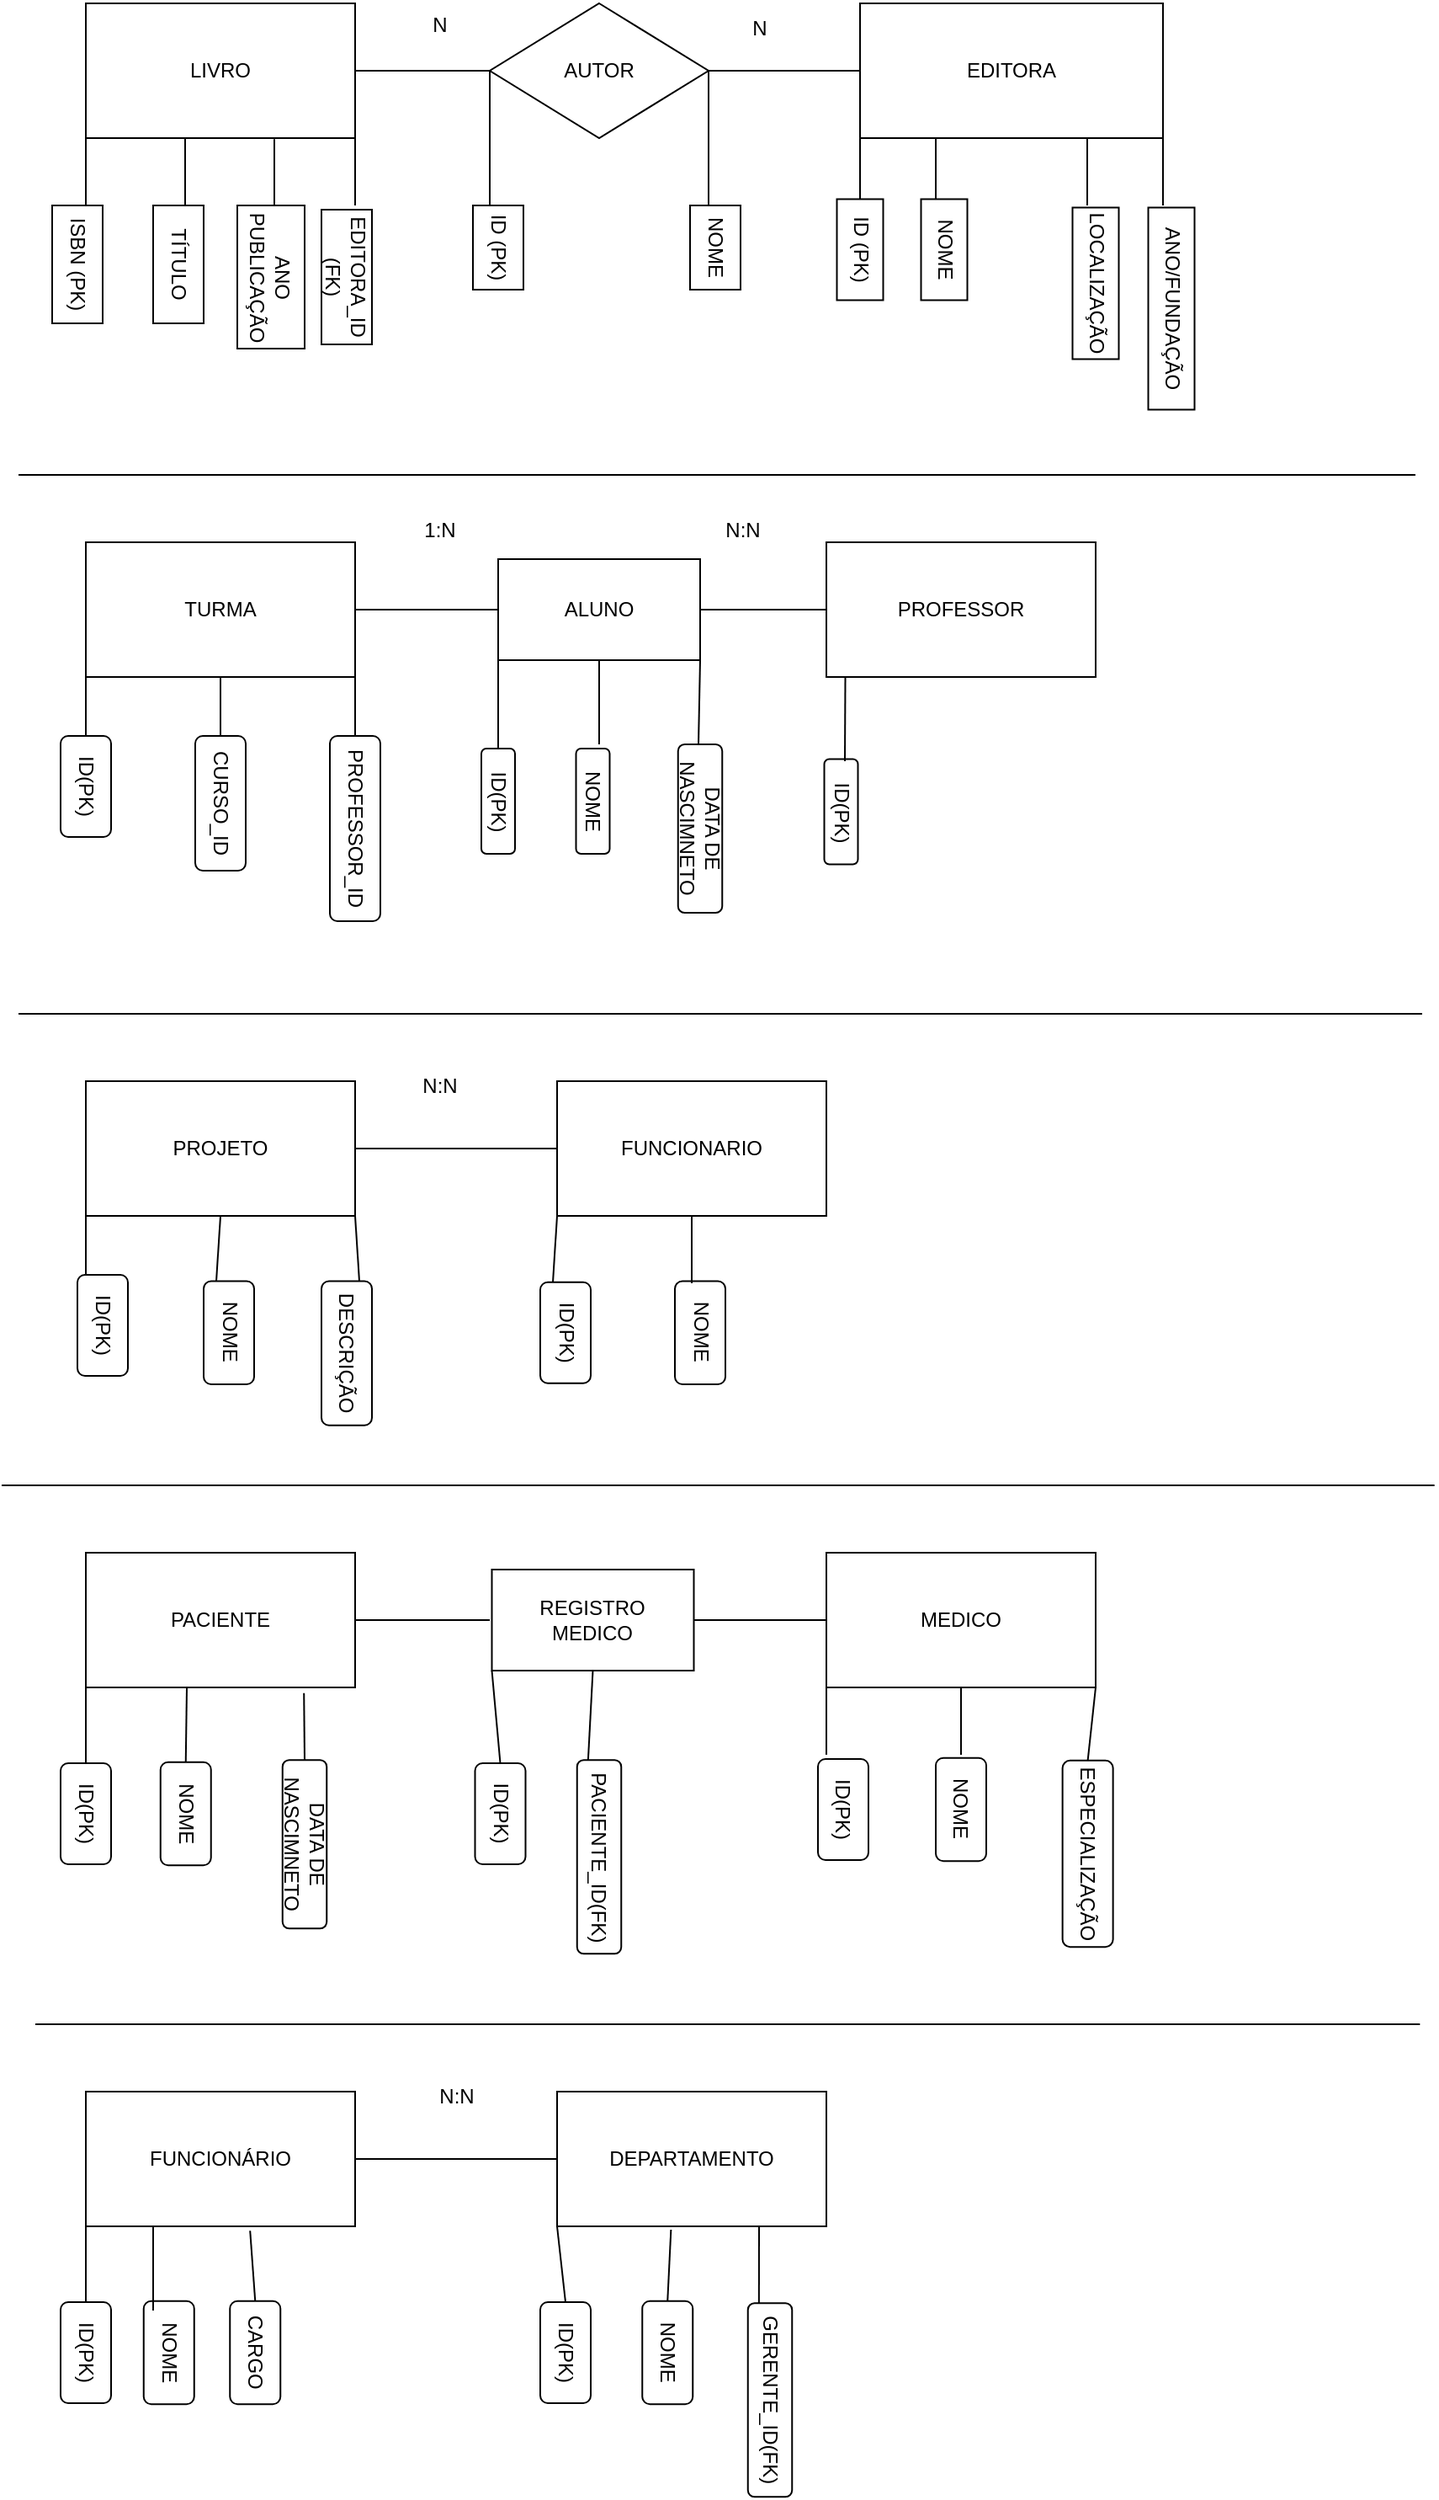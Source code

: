 <mxfile version="24.0.6" type="device">
  <diagram name="Página-1" id="-D_lW1ZPk5ZqgirqkBuB">
    <mxGraphModel dx="1621" dy="446" grid="1" gridSize="10" guides="1" tooltips="1" connect="1" arrows="1" fold="1" page="1" pageScale="1" pageWidth="827" pageHeight="1169" math="0" shadow="0">
      <root>
        <mxCell id="0" />
        <mxCell id="1" parent="0" />
        <mxCell id="HeSmioa2ctSVq5DNrakF-1" value="LIVRO" style="rounded=0;whiteSpace=wrap;html=1;" vertex="1" parent="1">
          <mxGeometry x="40" y="40" width="160" height="80" as="geometry" />
        </mxCell>
        <mxCell id="HeSmioa2ctSVq5DNrakF-2" value="" style="endArrow=none;html=1;rounded=0;exitX=1;exitY=0.5;exitDx=0;exitDy=0;" edge="1" parent="1" source="HeSmioa2ctSVq5DNrakF-1" target="HeSmioa2ctSVq5DNrakF-3">
          <mxGeometry width="50" height="50" relative="1" as="geometry">
            <mxPoint x="380" y="260" as="sourcePoint" />
            <mxPoint x="320" y="80" as="targetPoint" />
          </mxGeometry>
        </mxCell>
        <mxCell id="HeSmioa2ctSVq5DNrakF-3" value="AUTOR" style="rhombus;whiteSpace=wrap;html=1;" vertex="1" parent="1">
          <mxGeometry x="280" y="40" width="130" height="80" as="geometry" />
        </mxCell>
        <mxCell id="HeSmioa2ctSVq5DNrakF-4" value="" style="endArrow=none;html=1;rounded=0;entryX=1;entryY=0.5;entryDx=0;entryDy=0;" edge="1" parent="1" target="HeSmioa2ctSVq5DNrakF-3">
          <mxGeometry width="50" height="50" relative="1" as="geometry">
            <mxPoint x="500" y="80" as="sourcePoint" />
            <mxPoint x="430" y="210" as="targetPoint" />
          </mxGeometry>
        </mxCell>
        <mxCell id="HeSmioa2ctSVq5DNrakF-5" value="EDITORA" style="rounded=0;whiteSpace=wrap;html=1;" vertex="1" parent="1">
          <mxGeometry x="500" y="40" width="180" height="80" as="geometry" />
        </mxCell>
        <mxCell id="HeSmioa2ctSVq5DNrakF-6" value="" style="endArrow=none;html=1;rounded=0;entryX=0;entryY=1;entryDx=0;entryDy=0;" edge="1" parent="1" target="HeSmioa2ctSVq5DNrakF-1">
          <mxGeometry width="50" height="50" relative="1" as="geometry">
            <mxPoint x="40" y="160" as="sourcePoint" />
            <mxPoint x="80" y="140" as="targetPoint" />
          </mxGeometry>
        </mxCell>
        <mxCell id="HeSmioa2ctSVq5DNrakF-7" value="" style="endArrow=none;html=1;rounded=0;" edge="1" parent="1">
          <mxGeometry width="50" height="50" relative="1" as="geometry">
            <mxPoint x="99" y="160" as="sourcePoint" />
            <mxPoint x="99" y="120" as="targetPoint" />
          </mxGeometry>
        </mxCell>
        <mxCell id="HeSmioa2ctSVq5DNrakF-8" value="" style="endArrow=none;html=1;rounded=0;entryX=0.7;entryY=1.008;entryDx=0;entryDy=0;entryPerimeter=0;" edge="1" parent="1" target="HeSmioa2ctSVq5DNrakF-1">
          <mxGeometry width="50" height="50" relative="1" as="geometry">
            <mxPoint x="152" y="160" as="sourcePoint" />
            <mxPoint x="430" y="210" as="targetPoint" />
          </mxGeometry>
        </mxCell>
        <mxCell id="HeSmioa2ctSVq5DNrakF-9" value="" style="endArrow=none;html=1;rounded=0;entryX=1;entryY=1;entryDx=0;entryDy=0;" edge="1" parent="1" target="HeSmioa2ctSVq5DNrakF-1">
          <mxGeometry width="50" height="50" relative="1" as="geometry">
            <mxPoint x="200" y="160" as="sourcePoint" />
            <mxPoint x="430" y="210" as="targetPoint" />
          </mxGeometry>
        </mxCell>
        <mxCell id="HeSmioa2ctSVq5DNrakF-10" value="ISBN (PK)" style="rounded=0;whiteSpace=wrap;html=1;rotation=90;" vertex="1" parent="1">
          <mxGeometry y="180" width="70" height="30" as="geometry" />
        </mxCell>
        <mxCell id="HeSmioa2ctSVq5DNrakF-11" value="TÍTULO" style="rounded=0;whiteSpace=wrap;html=1;rotation=90;" vertex="1" parent="1">
          <mxGeometry x="60" y="180" width="70" height="30" as="geometry" />
        </mxCell>
        <mxCell id="HeSmioa2ctSVq5DNrakF-12" value="ANO PUBLICAÇÃO" style="rounded=0;whiteSpace=wrap;html=1;rotation=90;" vertex="1" parent="1">
          <mxGeometry x="107.5" y="182.5" width="85" height="40" as="geometry" />
        </mxCell>
        <mxCell id="HeSmioa2ctSVq5DNrakF-13" value="EDITORA_ID (FK)" style="rounded=0;whiteSpace=wrap;html=1;rotation=90;" vertex="1" parent="1">
          <mxGeometry x="155" y="187.5" width="80" height="30" as="geometry" />
        </mxCell>
        <mxCell id="HeSmioa2ctSVq5DNrakF-14" value="" style="endArrow=none;html=1;rounded=0;entryX=0;entryY=0.5;entryDx=0;entryDy=0;" edge="1" parent="1" target="HeSmioa2ctSVq5DNrakF-3">
          <mxGeometry width="50" height="50" relative="1" as="geometry">
            <mxPoint x="280" y="160" as="sourcePoint" />
            <mxPoint x="290" y="150" as="targetPoint" />
          </mxGeometry>
        </mxCell>
        <mxCell id="HeSmioa2ctSVq5DNrakF-15" value="" style="endArrow=none;html=1;rounded=0;" edge="1" parent="1">
          <mxGeometry width="50" height="50" relative="1" as="geometry">
            <mxPoint x="410" y="160" as="sourcePoint" />
            <mxPoint x="410" y="80" as="targetPoint" />
          </mxGeometry>
        </mxCell>
        <mxCell id="HeSmioa2ctSVq5DNrakF-16" value="ID (PK)" style="rounded=0;whiteSpace=wrap;html=1;rotation=90;" vertex="1" parent="1">
          <mxGeometry x="260" y="170" width="50" height="30" as="geometry" />
        </mxCell>
        <mxCell id="HeSmioa2ctSVq5DNrakF-17" value="NOME" style="rounded=0;whiteSpace=wrap;html=1;rotation=90;" vertex="1" parent="1">
          <mxGeometry x="389" y="170" width="50" height="30" as="geometry" />
        </mxCell>
        <mxCell id="HeSmioa2ctSVq5DNrakF-18" value="" style="endArrow=none;html=1;rounded=0;entryX=0;entryY=1;entryDx=0;entryDy=0;" edge="1" parent="1" target="HeSmioa2ctSVq5DNrakF-5">
          <mxGeometry width="50" height="50" relative="1" as="geometry">
            <mxPoint x="500" y="160" as="sourcePoint" />
            <mxPoint x="430" y="210" as="targetPoint" />
          </mxGeometry>
        </mxCell>
        <mxCell id="HeSmioa2ctSVq5DNrakF-19" value="" style="endArrow=none;html=1;rounded=0;entryX=0.25;entryY=1;entryDx=0;entryDy=0;" edge="1" parent="1" target="HeSmioa2ctSVq5DNrakF-5">
          <mxGeometry width="50" height="50" relative="1" as="geometry">
            <mxPoint x="545" y="160" as="sourcePoint" />
            <mxPoint x="510" y="130" as="targetPoint" />
          </mxGeometry>
        </mxCell>
        <mxCell id="HeSmioa2ctSVq5DNrakF-20" value="" style="endArrow=none;html=1;rounded=0;entryX=0.75;entryY=1;entryDx=0;entryDy=0;" edge="1" parent="1" target="HeSmioa2ctSVq5DNrakF-5">
          <mxGeometry width="50" height="50" relative="1" as="geometry">
            <mxPoint x="635" y="160" as="sourcePoint" />
            <mxPoint x="555" y="130" as="targetPoint" />
          </mxGeometry>
        </mxCell>
        <mxCell id="HeSmioa2ctSVq5DNrakF-21" value="" style="endArrow=none;html=1;rounded=0;entryX=1;entryY=1;entryDx=0;entryDy=0;" edge="1" parent="1" target="HeSmioa2ctSVq5DNrakF-5">
          <mxGeometry width="50" height="50" relative="1" as="geometry">
            <mxPoint x="680" y="160" as="sourcePoint" />
            <mxPoint x="645" y="130" as="targetPoint" />
          </mxGeometry>
        </mxCell>
        <mxCell id="HeSmioa2ctSVq5DNrakF-22" value="ID (PK)" style="rounded=0;whiteSpace=wrap;html=1;rotation=90;" vertex="1" parent="1">
          <mxGeometry x="470" y="172.5" width="60" height="27.5" as="geometry" />
        </mxCell>
        <mxCell id="HeSmioa2ctSVq5DNrakF-23" value="NOME" style="rounded=0;whiteSpace=wrap;html=1;rotation=90;" vertex="1" parent="1">
          <mxGeometry x="520" y="172.5" width="60" height="27.5" as="geometry" />
        </mxCell>
        <mxCell id="HeSmioa2ctSVq5DNrakF-24" value="LOCALIZAÇÃO" style="rounded=0;whiteSpace=wrap;html=1;rotation=90;" vertex="1" parent="1">
          <mxGeometry x="595" y="192.5" width="90" height="27.5" as="geometry" />
        </mxCell>
        <mxCell id="HeSmioa2ctSVq5DNrakF-25" value="ANO/FUNDAÇÃO" style="rounded=0;whiteSpace=wrap;html=1;rotation=90;" vertex="1" parent="1">
          <mxGeometry x="625" y="207.5" width="120" height="27.5" as="geometry" />
        </mxCell>
        <mxCell id="HeSmioa2ctSVq5DNrakF-26" value="N" style="text;html=1;align=center;verticalAlign=middle;resizable=0;points=[];autosize=1;strokeColor=none;fillColor=none;" vertex="1" parent="1">
          <mxGeometry x="235" y="38" width="30" height="30" as="geometry" />
        </mxCell>
        <mxCell id="HeSmioa2ctSVq5DNrakF-27" value="N" style="text;html=1;align=center;verticalAlign=middle;resizable=0;points=[];autosize=1;strokeColor=none;fillColor=none;" vertex="1" parent="1">
          <mxGeometry x="425" y="40" width="30" height="30" as="geometry" />
        </mxCell>
        <mxCell id="HeSmioa2ctSVq5DNrakF-28" value="" style="endArrow=none;html=1;rounded=0;" edge="1" parent="1">
          <mxGeometry width="50" height="50" relative="1" as="geometry">
            <mxPoint y="320" as="sourcePoint" />
            <mxPoint x="830" y="320" as="targetPoint" />
          </mxGeometry>
        </mxCell>
        <mxCell id="HeSmioa2ctSVq5DNrakF-29" value="TURMA" style="rounded=0;whiteSpace=wrap;html=1;" vertex="1" parent="1">
          <mxGeometry x="40" y="360" width="160" height="80" as="geometry" />
        </mxCell>
        <mxCell id="HeSmioa2ctSVq5DNrakF-30" value="" style="endArrow=none;html=1;rounded=0;exitX=1;exitY=0.5;exitDx=0;exitDy=0;" edge="1" parent="1" source="HeSmioa2ctSVq5DNrakF-29" target="HeSmioa2ctSVq5DNrakF-31">
          <mxGeometry width="50" height="50" relative="1" as="geometry">
            <mxPoint x="380" y="360" as="sourcePoint" />
            <mxPoint x="280" y="400" as="targetPoint" />
          </mxGeometry>
        </mxCell>
        <mxCell id="HeSmioa2ctSVq5DNrakF-31" value="ALUNO" style="rounded=0;whiteSpace=wrap;html=1;" vertex="1" parent="1">
          <mxGeometry x="285" y="370" width="120" height="60" as="geometry" />
        </mxCell>
        <mxCell id="HeSmioa2ctSVq5DNrakF-33" value="PROFESSOR" style="rounded=0;whiteSpace=wrap;html=1;" vertex="1" parent="1">
          <mxGeometry x="480" y="360" width="160" height="80" as="geometry" />
        </mxCell>
        <mxCell id="HeSmioa2ctSVq5DNrakF-34" value="" style="endArrow=none;html=1;rounded=0;exitX=0;exitY=0.5;exitDx=0;exitDy=0;entryX=1;entryY=0.5;entryDx=0;entryDy=0;" edge="1" parent="1" source="HeSmioa2ctSVq5DNrakF-33" target="HeSmioa2ctSVq5DNrakF-31">
          <mxGeometry width="50" height="50" relative="1" as="geometry">
            <mxPoint x="380" y="360" as="sourcePoint" />
            <mxPoint x="430" y="310" as="targetPoint" />
          </mxGeometry>
        </mxCell>
        <mxCell id="HeSmioa2ctSVq5DNrakF-35" value="" style="endArrow=none;html=1;rounded=0;exitX=0;exitY=1;exitDx=0;exitDy=0;" edge="1" parent="1" source="HeSmioa2ctSVq5DNrakF-29">
          <mxGeometry width="50" height="50" relative="1" as="geometry">
            <mxPoint x="380" y="360" as="sourcePoint" />
            <mxPoint x="40" y="480.667" as="targetPoint" />
          </mxGeometry>
        </mxCell>
        <mxCell id="HeSmioa2ctSVq5DNrakF-36" value="ID(PK)" style="rounded=1;whiteSpace=wrap;html=1;rotation=90;" vertex="1" parent="1">
          <mxGeometry x="10" y="490" width="60" height="30" as="geometry" />
        </mxCell>
        <mxCell id="HeSmioa2ctSVq5DNrakF-37" value="CURSO_ID" style="rounded=1;whiteSpace=wrap;html=1;rotation=90;" vertex="1" parent="1">
          <mxGeometry x="80" y="500" width="80" height="30" as="geometry" />
        </mxCell>
        <mxCell id="HeSmioa2ctSVq5DNrakF-38" value="" style="endArrow=none;html=1;rounded=0;entryX=0.5;entryY=1;entryDx=0;entryDy=0;exitX=0;exitY=0.5;exitDx=0;exitDy=0;" edge="1" parent="1" source="HeSmioa2ctSVq5DNrakF-37" target="HeSmioa2ctSVq5DNrakF-29">
          <mxGeometry width="50" height="50" relative="1" as="geometry">
            <mxPoint x="390" y="420" as="sourcePoint" />
            <mxPoint x="440" y="370" as="targetPoint" />
          </mxGeometry>
        </mxCell>
        <mxCell id="HeSmioa2ctSVq5DNrakF-40" value="" style="endArrow=none;html=1;rounded=0;exitX=1;exitY=1;exitDx=0;exitDy=0;" edge="1" parent="1" source="HeSmioa2ctSVq5DNrakF-29">
          <mxGeometry width="50" height="50" relative="1" as="geometry">
            <mxPoint x="390" y="420" as="sourcePoint" />
            <mxPoint x="200" y="480" as="targetPoint" />
          </mxGeometry>
        </mxCell>
        <mxCell id="HeSmioa2ctSVq5DNrakF-41" value="PROFESSOR_ID" style="rounded=1;whiteSpace=wrap;html=1;rotation=90;" vertex="1" parent="1">
          <mxGeometry x="145" y="515" width="110" height="30" as="geometry" />
        </mxCell>
        <mxCell id="HeSmioa2ctSVq5DNrakF-42" value="" style="endArrow=none;html=1;rounded=0;exitX=0;exitY=1;exitDx=0;exitDy=0;" edge="1" parent="1" source="HeSmioa2ctSVq5DNrakF-31" target="HeSmioa2ctSVq5DNrakF-43">
          <mxGeometry width="50" height="50" relative="1" as="geometry">
            <mxPoint x="390" y="420" as="sourcePoint" />
            <mxPoint x="285" y="480" as="targetPoint" />
          </mxGeometry>
        </mxCell>
        <mxCell id="HeSmioa2ctSVq5DNrakF-43" value="ID(PK)" style="rounded=1;whiteSpace=wrap;html=1;rotation=90;" vertex="1" parent="1">
          <mxGeometry x="253.75" y="503.75" width="62.5" height="20" as="geometry" />
        </mxCell>
        <mxCell id="HeSmioa2ctSVq5DNrakF-44" value="NOME" style="rounded=1;whiteSpace=wrap;html=1;rotation=90;" vertex="1" parent="1">
          <mxGeometry x="310" y="503.75" width="62.5" height="20" as="geometry" />
        </mxCell>
        <mxCell id="HeSmioa2ctSVq5DNrakF-45" value="" style="endArrow=none;html=1;rounded=0;entryX=0.5;entryY=1;entryDx=0;entryDy=0;" edge="1" parent="1" target="HeSmioa2ctSVq5DNrakF-31">
          <mxGeometry width="50" height="50" relative="1" as="geometry">
            <mxPoint x="345" y="480" as="sourcePoint" />
            <mxPoint x="440" y="370" as="targetPoint" />
          </mxGeometry>
        </mxCell>
        <mxCell id="HeSmioa2ctSVq5DNrakF-48" value="" style="endArrow=none;html=1;rounded=0;exitX=1;exitY=1;exitDx=0;exitDy=0;" edge="1" parent="1" source="HeSmioa2ctSVq5DNrakF-31">
          <mxGeometry width="50" height="50" relative="1" as="geometry">
            <mxPoint x="390" y="420" as="sourcePoint" />
            <mxPoint x="404" y="480" as="targetPoint" />
          </mxGeometry>
        </mxCell>
        <mxCell id="HeSmioa2ctSVq5DNrakF-50" value="DATA DE NASCIMNETO" style="rounded=1;whiteSpace=wrap;html=1;rotation=90;" vertex="1" parent="1">
          <mxGeometry x="355" y="516.88" width="100" height="26.25" as="geometry" />
        </mxCell>
        <mxCell id="HeSmioa2ctSVq5DNrakF-51" value="ID(PK)" style="rounded=1;whiteSpace=wrap;html=1;rotation=90;" vertex="1" parent="1">
          <mxGeometry x="457.5" y="510" width="62.5" height="20" as="geometry" />
        </mxCell>
        <mxCell id="HeSmioa2ctSVq5DNrakF-52" value="" style="endArrow=none;html=1;rounded=0;entryX=0;entryY=1;entryDx=0;entryDy=0;" edge="1" parent="1">
          <mxGeometry width="50" height="50" relative="1" as="geometry">
            <mxPoint x="491" y="490" as="sourcePoint" />
            <mxPoint x="491.25" y="440" as="targetPoint" />
          </mxGeometry>
        </mxCell>
        <mxCell id="HeSmioa2ctSVq5DNrakF-53" value="1:N" style="text;html=1;align=center;verticalAlign=middle;resizable=0;points=[];autosize=1;strokeColor=none;fillColor=none;" vertex="1" parent="1">
          <mxGeometry x="230" y="338" width="40" height="30" as="geometry" />
        </mxCell>
        <mxCell id="HeSmioa2ctSVq5DNrakF-54" value="N:N" style="text;html=1;align=center;verticalAlign=middle;resizable=0;points=[];autosize=1;strokeColor=none;fillColor=none;" vertex="1" parent="1">
          <mxGeometry x="410" y="338" width="40" height="30" as="geometry" />
        </mxCell>
        <mxCell id="HeSmioa2ctSVq5DNrakF-55" value="" style="endArrow=none;html=1;rounded=0;" edge="1" parent="1">
          <mxGeometry width="50" height="50" relative="1" as="geometry">
            <mxPoint y="640" as="sourcePoint" />
            <mxPoint x="834" y="640" as="targetPoint" />
          </mxGeometry>
        </mxCell>
        <mxCell id="HeSmioa2ctSVq5DNrakF-56" value="PROJETO" style="rounded=0;whiteSpace=wrap;html=1;" vertex="1" parent="1">
          <mxGeometry x="40" y="680" width="160" height="80" as="geometry" />
        </mxCell>
        <mxCell id="HeSmioa2ctSVq5DNrakF-57" value="" style="endArrow=none;html=1;rounded=0;exitX=1;exitY=0.5;exitDx=0;exitDy=0;" edge="1" parent="1" source="HeSmioa2ctSVq5DNrakF-56">
          <mxGeometry width="50" height="50" relative="1" as="geometry">
            <mxPoint x="400" y="740" as="sourcePoint" />
            <mxPoint x="320" y="720" as="targetPoint" />
          </mxGeometry>
        </mxCell>
        <mxCell id="HeSmioa2ctSVq5DNrakF-58" value="FUNCIONARIO" style="rounded=0;whiteSpace=wrap;html=1;" vertex="1" parent="1">
          <mxGeometry x="320" y="680" width="160" height="80" as="geometry" />
        </mxCell>
        <mxCell id="HeSmioa2ctSVq5DNrakF-59" value="" style="endArrow=none;html=1;rounded=0;exitX=0;exitY=1;exitDx=0;exitDy=0;" edge="1" parent="1" source="HeSmioa2ctSVq5DNrakF-56">
          <mxGeometry width="50" height="50" relative="1" as="geometry">
            <mxPoint x="400" y="740" as="sourcePoint" />
            <mxPoint x="40" y="800" as="targetPoint" />
          </mxGeometry>
        </mxCell>
        <mxCell id="HeSmioa2ctSVq5DNrakF-61" value="ID(PK)" style="rounded=1;whiteSpace=wrap;html=1;rotation=90;" vertex="1" parent="1">
          <mxGeometry x="20" y="810" width="60" height="30" as="geometry" />
        </mxCell>
        <mxCell id="HeSmioa2ctSVq5DNrakF-62" value="NOME" style="rounded=1;whiteSpace=wrap;html=1;rotation=90;" vertex="1" parent="1">
          <mxGeometry x="94.38" y="814.38" width="61.25" height="30" as="geometry" />
        </mxCell>
        <mxCell id="HeSmioa2ctSVq5DNrakF-63" value="" style="endArrow=none;html=1;rounded=0;entryX=0.5;entryY=1;entryDx=0;entryDy=0;exitX=0;exitY=0.75;exitDx=0;exitDy=0;" edge="1" parent="1" source="HeSmioa2ctSVq5DNrakF-62" target="HeSmioa2ctSVq5DNrakF-56">
          <mxGeometry width="50" height="50" relative="1" as="geometry">
            <mxPoint x="400" y="740" as="sourcePoint" />
            <mxPoint x="450" y="690" as="targetPoint" />
          </mxGeometry>
        </mxCell>
        <mxCell id="HeSmioa2ctSVq5DNrakF-64" value="DESCRIÇÃO" style="rounded=1;whiteSpace=wrap;html=1;rotation=90;" vertex="1" parent="1">
          <mxGeometry x="152.19" y="826.57" width="85.62" height="30" as="geometry" />
        </mxCell>
        <mxCell id="HeSmioa2ctSVq5DNrakF-65" value="" style="endArrow=none;html=1;rounded=0;entryX=1;entryY=1;entryDx=0;entryDy=0;exitX=0;exitY=0.25;exitDx=0;exitDy=0;" edge="1" parent="1" source="HeSmioa2ctSVq5DNrakF-64" target="HeSmioa2ctSVq5DNrakF-56">
          <mxGeometry width="50" height="50" relative="1" as="geometry">
            <mxPoint x="400" y="840" as="sourcePoint" />
            <mxPoint x="450" y="790" as="targetPoint" />
          </mxGeometry>
        </mxCell>
        <mxCell id="HeSmioa2ctSVq5DNrakF-66" value="N:N" style="text;html=1;align=center;verticalAlign=middle;resizable=0;points=[];autosize=1;strokeColor=none;fillColor=none;" vertex="1" parent="1">
          <mxGeometry x="230" y="668" width="40" height="30" as="geometry" />
        </mxCell>
        <mxCell id="HeSmioa2ctSVq5DNrakF-67" value="ID(PK)" style="rounded=1;whiteSpace=wrap;html=1;rotation=90;" vertex="1" parent="1">
          <mxGeometry x="295" y="814.38" width="60" height="30" as="geometry" />
        </mxCell>
        <mxCell id="HeSmioa2ctSVq5DNrakF-69" value="NOME" style="rounded=1;whiteSpace=wrap;html=1;rotation=90;" vertex="1" parent="1">
          <mxGeometry x="374.38" y="814.38" width="61.25" height="30" as="geometry" />
        </mxCell>
        <mxCell id="HeSmioa2ctSVq5DNrakF-70" value="" style="endArrow=none;html=1;rounded=0;entryX=0.5;entryY=1;entryDx=0;entryDy=0;" edge="1" parent="1" target="HeSmioa2ctSVq5DNrakF-58">
          <mxGeometry width="50" height="50" relative="1" as="geometry">
            <mxPoint x="400" y="800" as="sourcePoint" />
            <mxPoint x="450" y="790" as="targetPoint" />
          </mxGeometry>
        </mxCell>
        <mxCell id="HeSmioa2ctSVq5DNrakF-71" value="" style="endArrow=none;html=1;rounded=0;entryX=0;entryY=1;entryDx=0;entryDy=0;exitX=0;exitY=0.75;exitDx=0;exitDy=0;" edge="1" parent="1" source="HeSmioa2ctSVq5DNrakF-67" target="HeSmioa2ctSVq5DNrakF-58">
          <mxGeometry width="50" height="50" relative="1" as="geometry">
            <mxPoint x="400" y="840" as="sourcePoint" />
            <mxPoint x="450" y="790" as="targetPoint" />
          </mxGeometry>
        </mxCell>
        <mxCell id="HeSmioa2ctSVq5DNrakF-72" value="" style="endArrow=none;html=1;rounded=0;" edge="1" parent="1">
          <mxGeometry width="50" height="50" relative="1" as="geometry">
            <mxPoint x="-10" y="920" as="sourcePoint" />
            <mxPoint x="841.333" y="920" as="targetPoint" />
          </mxGeometry>
        </mxCell>
        <mxCell id="HeSmioa2ctSVq5DNrakF-73" value="PACIENTE" style="rounded=0;whiteSpace=wrap;html=1;" vertex="1" parent="1">
          <mxGeometry x="40" y="960" width="160" height="80" as="geometry" />
        </mxCell>
        <mxCell id="HeSmioa2ctSVq5DNrakF-74" value="" style="endArrow=none;html=1;rounded=0;exitX=1;exitY=0.5;exitDx=0;exitDy=0;" edge="1" parent="1" source="HeSmioa2ctSVq5DNrakF-73">
          <mxGeometry width="50" height="50" relative="1" as="geometry">
            <mxPoint x="390" y="940" as="sourcePoint" />
            <mxPoint x="280" y="1000" as="targetPoint" />
          </mxGeometry>
        </mxCell>
        <mxCell id="HeSmioa2ctSVq5DNrakF-75" value="REGISTRO&lt;div&gt;MEDICO&lt;/div&gt;" style="rounded=0;whiteSpace=wrap;html=1;" vertex="1" parent="1">
          <mxGeometry x="281.25" y="970" width="120" height="60" as="geometry" />
        </mxCell>
        <mxCell id="HeSmioa2ctSVq5DNrakF-76" value="MEDICO" style="rounded=0;whiteSpace=wrap;html=1;" vertex="1" parent="1">
          <mxGeometry x="480" y="960" width="160" height="80" as="geometry" />
        </mxCell>
        <mxCell id="HeSmioa2ctSVq5DNrakF-78" value="" style="endArrow=none;html=1;rounded=0;entryX=0;entryY=0.5;entryDx=0;entryDy=0;exitX=1;exitY=0.5;exitDx=0;exitDy=0;" edge="1" parent="1" source="HeSmioa2ctSVq5DNrakF-75" target="HeSmioa2ctSVq5DNrakF-76">
          <mxGeometry width="50" height="50" relative="1" as="geometry">
            <mxPoint x="390" y="960" as="sourcePoint" />
            <mxPoint x="440" y="910" as="targetPoint" />
          </mxGeometry>
        </mxCell>
        <mxCell id="HeSmioa2ctSVq5DNrakF-79" value="ID(PK)" style="rounded=1;whiteSpace=wrap;html=1;rotation=90;" vertex="1" parent="1">
          <mxGeometry x="10" y="1100" width="60" height="30" as="geometry" />
        </mxCell>
        <mxCell id="HeSmioa2ctSVq5DNrakF-80" value="" style="endArrow=none;html=1;rounded=0;exitX=0;exitY=1;exitDx=0;exitDy=0;entryX=0;entryY=0.5;entryDx=0;entryDy=0;" edge="1" parent="1" source="HeSmioa2ctSVq5DNrakF-73" target="HeSmioa2ctSVq5DNrakF-79">
          <mxGeometry width="50" height="50" relative="1" as="geometry">
            <mxPoint x="390" y="960" as="sourcePoint" />
            <mxPoint x="40" y="1080" as="targetPoint" />
          </mxGeometry>
        </mxCell>
        <mxCell id="HeSmioa2ctSVq5DNrakF-82" value="NOME" style="rounded=1;whiteSpace=wrap;html=1;rotation=90;" vertex="1" parent="1">
          <mxGeometry x="68.75" y="1100" width="61.25" height="30" as="geometry" />
        </mxCell>
        <mxCell id="HeSmioa2ctSVq5DNrakF-83" value="" style="endArrow=none;html=1;rounded=0;exitX=0.375;exitY=1;exitDx=0;exitDy=0;exitPerimeter=0;entryX=0;entryY=0.5;entryDx=0;entryDy=0;" edge="1" parent="1" source="HeSmioa2ctSVq5DNrakF-73" target="HeSmioa2ctSVq5DNrakF-82">
          <mxGeometry width="50" height="50" relative="1" as="geometry">
            <mxPoint x="390" y="960" as="sourcePoint" />
            <mxPoint x="100" y="1080" as="targetPoint" />
          </mxGeometry>
        </mxCell>
        <mxCell id="HeSmioa2ctSVq5DNrakF-84" value="DATA DE NASCIMNETO" style="rounded=1;whiteSpace=wrap;html=1;rotation=90;" vertex="1" parent="1">
          <mxGeometry x="120" y="1120" width="100" height="26.25" as="geometry" />
        </mxCell>
        <mxCell id="HeSmioa2ctSVq5DNrakF-85" value="" style="endArrow=none;html=1;rounded=0;entryX=0.81;entryY=1.042;entryDx=0;entryDy=0;entryPerimeter=0;exitX=0;exitY=0.5;exitDx=0;exitDy=0;" edge="1" parent="1" source="HeSmioa2ctSVq5DNrakF-84" target="HeSmioa2ctSVq5DNrakF-73">
          <mxGeometry width="50" height="50" relative="1" as="geometry">
            <mxPoint x="390" y="1210" as="sourcePoint" />
            <mxPoint x="440" y="1160" as="targetPoint" />
          </mxGeometry>
        </mxCell>
        <mxCell id="HeSmioa2ctSVq5DNrakF-86" value="ID(PK)" style="rounded=1;whiteSpace=wrap;html=1;rotation=90;" vertex="1" parent="1">
          <mxGeometry x="256.25" y="1100" width="60" height="30" as="geometry" />
        </mxCell>
        <mxCell id="HeSmioa2ctSVq5DNrakF-87" value="" style="endArrow=none;html=1;rounded=0;entryX=0;entryY=1;entryDx=0;entryDy=0;exitX=0;exitY=0.5;exitDx=0;exitDy=0;" edge="1" parent="1" source="HeSmioa2ctSVq5DNrakF-86" target="HeSmioa2ctSVq5DNrakF-75">
          <mxGeometry width="50" height="50" relative="1" as="geometry">
            <mxPoint x="390" y="1210" as="sourcePoint" />
            <mxPoint x="440" y="1160" as="targetPoint" />
          </mxGeometry>
        </mxCell>
        <mxCell id="HeSmioa2ctSVq5DNrakF-88" value="PACIENTE_ID(FK)" style="rounded=1;whiteSpace=wrap;html=1;rotation=90;" vertex="1" parent="1">
          <mxGeometry x="287.5" y="1127.5" width="115" height="26.25" as="geometry" />
        </mxCell>
        <mxCell id="HeSmioa2ctSVq5DNrakF-89" value="" style="endArrow=none;html=1;rounded=0;entryX=0.5;entryY=1;entryDx=0;entryDy=0;exitX=0;exitY=0.75;exitDx=0;exitDy=0;" edge="1" parent="1" source="HeSmioa2ctSVq5DNrakF-88" target="HeSmioa2ctSVq5DNrakF-75">
          <mxGeometry width="50" height="50" relative="1" as="geometry">
            <mxPoint x="390" y="1210" as="sourcePoint" />
            <mxPoint x="440" y="1160" as="targetPoint" />
          </mxGeometry>
        </mxCell>
        <mxCell id="HeSmioa2ctSVq5DNrakF-90" value="ID(PK)" style="rounded=1;whiteSpace=wrap;html=1;rotation=90;" vertex="1" parent="1">
          <mxGeometry x="460" y="1097.5" width="60" height="30" as="geometry" />
        </mxCell>
        <mxCell id="HeSmioa2ctSVq5DNrakF-91" value="" style="endArrow=none;html=1;rounded=0;entryX=0;entryY=1;entryDx=0;entryDy=0;" edge="1" parent="1" target="HeSmioa2ctSVq5DNrakF-76">
          <mxGeometry width="50" height="50" relative="1" as="geometry">
            <mxPoint x="480" y="1080" as="sourcePoint" />
            <mxPoint x="440" y="1160" as="targetPoint" />
          </mxGeometry>
        </mxCell>
        <mxCell id="HeSmioa2ctSVq5DNrakF-92" value="NOME" style="rounded=1;whiteSpace=wrap;html=1;rotation=90;" vertex="1" parent="1">
          <mxGeometry x="529.38" y="1097.5" width="61.25" height="30" as="geometry" />
        </mxCell>
        <mxCell id="HeSmioa2ctSVq5DNrakF-93" value="" style="endArrow=none;html=1;rounded=0;entryX=0.5;entryY=1;entryDx=0;entryDy=0;" edge="1" parent="1" target="HeSmioa2ctSVq5DNrakF-76">
          <mxGeometry width="50" height="50" relative="1" as="geometry">
            <mxPoint x="560" y="1080" as="sourcePoint" />
            <mxPoint x="440" y="1160" as="targetPoint" />
          </mxGeometry>
        </mxCell>
        <mxCell id="HeSmioa2ctSVq5DNrakF-94" value="ESPECIALIZAÇÃO" style="rounded=1;whiteSpace=wrap;html=1;rotation=90;" vertex="1" parent="1">
          <mxGeometry x="580" y="1123.75" width="110.63" height="30" as="geometry" />
        </mxCell>
        <mxCell id="HeSmioa2ctSVq5DNrakF-95" value="" style="endArrow=none;html=1;rounded=0;entryX=1;entryY=1;entryDx=0;entryDy=0;exitX=0;exitY=0.5;exitDx=0;exitDy=0;" edge="1" parent="1" source="HeSmioa2ctSVq5DNrakF-94" target="HeSmioa2ctSVq5DNrakF-76">
          <mxGeometry width="50" height="50" relative="1" as="geometry">
            <mxPoint x="390" y="1210" as="sourcePoint" />
            <mxPoint x="440" y="1160" as="targetPoint" />
          </mxGeometry>
        </mxCell>
        <mxCell id="HeSmioa2ctSVq5DNrakF-96" value="" style="endArrow=none;html=1;rounded=0;" edge="1" parent="1">
          <mxGeometry width="50" height="50" relative="1" as="geometry">
            <mxPoint x="10" y="1240" as="sourcePoint" />
            <mxPoint x="832.667" y="1240" as="targetPoint" />
          </mxGeometry>
        </mxCell>
        <mxCell id="HeSmioa2ctSVq5DNrakF-97" value="FUNCIONÁRIO" style="rounded=0;whiteSpace=wrap;html=1;" vertex="1" parent="1">
          <mxGeometry x="40" y="1280" width="160" height="80" as="geometry" />
        </mxCell>
        <mxCell id="HeSmioa2ctSVq5DNrakF-98" value="" style="endArrow=none;html=1;rounded=0;exitX=1;exitY=0.5;exitDx=0;exitDy=0;" edge="1" parent="1" source="HeSmioa2ctSVq5DNrakF-97">
          <mxGeometry width="50" height="50" relative="1" as="geometry">
            <mxPoint x="400" y="1230" as="sourcePoint" />
            <mxPoint x="320" y="1320" as="targetPoint" />
          </mxGeometry>
        </mxCell>
        <mxCell id="HeSmioa2ctSVq5DNrakF-99" value="DEPARTAMENTO" style="rounded=0;whiteSpace=wrap;html=1;" vertex="1" parent="1">
          <mxGeometry x="320" y="1280" width="160" height="80" as="geometry" />
        </mxCell>
        <mxCell id="HeSmioa2ctSVq5DNrakF-100" value="ID(PK)" style="rounded=1;whiteSpace=wrap;html=1;rotation=90;" vertex="1" parent="1">
          <mxGeometry x="10" y="1420" width="60" height="30" as="geometry" />
        </mxCell>
        <mxCell id="HeSmioa2ctSVq5DNrakF-101" value="" style="endArrow=none;html=1;rounded=0;exitX=0;exitY=1;exitDx=0;exitDy=0;entryX=0;entryY=0.5;entryDx=0;entryDy=0;" edge="1" parent="1" source="HeSmioa2ctSVq5DNrakF-97" target="HeSmioa2ctSVq5DNrakF-100">
          <mxGeometry width="50" height="50" relative="1" as="geometry">
            <mxPoint x="400" y="1330" as="sourcePoint" />
            <mxPoint x="450" y="1280" as="targetPoint" />
          </mxGeometry>
        </mxCell>
        <mxCell id="HeSmioa2ctSVq5DNrakF-102" value="NOME" style="rounded=1;whiteSpace=wrap;html=1;rotation=90;" vertex="1" parent="1">
          <mxGeometry x="58.75" y="1420" width="61.25" height="30" as="geometry" />
        </mxCell>
        <mxCell id="HeSmioa2ctSVq5DNrakF-103" value="" style="endArrow=none;html=1;rounded=0;exitX=0.25;exitY=1;exitDx=0;exitDy=0;entryX=0.092;entryY=0.813;entryDx=0;entryDy=0;entryPerimeter=0;" edge="1" parent="1" source="HeSmioa2ctSVq5DNrakF-97" target="HeSmioa2ctSVq5DNrakF-102">
          <mxGeometry width="50" height="50" relative="1" as="geometry">
            <mxPoint x="400" y="1330" as="sourcePoint" />
            <mxPoint x="80" y="1400" as="targetPoint" />
          </mxGeometry>
        </mxCell>
        <mxCell id="HeSmioa2ctSVq5DNrakF-104" value="CARGO" style="rounded=1;whiteSpace=wrap;html=1;rotation=90;" vertex="1" parent="1">
          <mxGeometry x="110" y="1420" width="61.25" height="30" as="geometry" />
        </mxCell>
        <mxCell id="HeSmioa2ctSVq5DNrakF-105" value="" style="endArrow=none;html=1;rounded=0;exitX=0.61;exitY=1.033;exitDx=0;exitDy=0;exitPerimeter=0;entryX=0;entryY=0.5;entryDx=0;entryDy=0;" edge="1" parent="1" source="HeSmioa2ctSVq5DNrakF-97" target="HeSmioa2ctSVq5DNrakF-104">
          <mxGeometry width="50" height="50" relative="1" as="geometry">
            <mxPoint x="400" y="1330" as="sourcePoint" />
            <mxPoint x="450" y="1280" as="targetPoint" />
          </mxGeometry>
        </mxCell>
        <mxCell id="HeSmioa2ctSVq5DNrakF-106" value="ID(PK)" style="rounded=1;whiteSpace=wrap;html=1;rotation=90;" vertex="1" parent="1">
          <mxGeometry x="295" y="1420" width="60" height="30" as="geometry" />
        </mxCell>
        <mxCell id="HeSmioa2ctSVq5DNrakF-107" value="" style="endArrow=none;html=1;rounded=0;exitX=0;exitY=1;exitDx=0;exitDy=0;entryX=0;entryY=0.5;entryDx=0;entryDy=0;" edge="1" parent="1" source="HeSmioa2ctSVq5DNrakF-99" target="HeSmioa2ctSVq5DNrakF-106">
          <mxGeometry width="50" height="50" relative="1" as="geometry">
            <mxPoint x="400" y="1330" as="sourcePoint" />
            <mxPoint x="450" y="1280" as="targetPoint" />
          </mxGeometry>
        </mxCell>
        <mxCell id="HeSmioa2ctSVq5DNrakF-108" value="NOME" style="rounded=1;whiteSpace=wrap;html=1;rotation=90;" vertex="1" parent="1">
          <mxGeometry x="355" y="1420" width="61.25" height="30" as="geometry" />
        </mxCell>
        <mxCell id="HeSmioa2ctSVq5DNrakF-109" value="" style="endArrow=none;html=1;rounded=0;exitX=0.423;exitY=1.025;exitDx=0;exitDy=0;exitPerimeter=0;entryX=0;entryY=0.5;entryDx=0;entryDy=0;" edge="1" parent="1" source="HeSmioa2ctSVq5DNrakF-99" target="HeSmioa2ctSVq5DNrakF-108">
          <mxGeometry width="50" height="50" relative="1" as="geometry">
            <mxPoint x="400" y="1330" as="sourcePoint" />
            <mxPoint x="450" y="1280" as="targetPoint" />
          </mxGeometry>
        </mxCell>
        <mxCell id="HeSmioa2ctSVq5DNrakF-110" value="GERENTE_ID(FK)" style="rounded=1;whiteSpace=wrap;html=1;rotation=90;" vertex="1" parent="1">
          <mxGeometry x="389" y="1450" width="115" height="26.25" as="geometry" />
        </mxCell>
        <mxCell id="HeSmioa2ctSVq5DNrakF-111" value="" style="endArrow=none;html=1;rounded=0;exitX=0.75;exitY=1;exitDx=0;exitDy=0;entryX=0;entryY=0.75;entryDx=0;entryDy=0;" edge="1" parent="1" source="HeSmioa2ctSVq5DNrakF-99" target="HeSmioa2ctSVq5DNrakF-110">
          <mxGeometry width="50" height="50" relative="1" as="geometry">
            <mxPoint x="400" y="1330" as="sourcePoint" />
            <mxPoint x="450" y="1280" as="targetPoint" />
          </mxGeometry>
        </mxCell>
        <mxCell id="HeSmioa2ctSVq5DNrakF-112" value="N:N" style="text;html=1;align=center;verticalAlign=middle;resizable=0;points=[];autosize=1;strokeColor=none;fillColor=none;" vertex="1" parent="1">
          <mxGeometry x="240" y="1268" width="40" height="30" as="geometry" />
        </mxCell>
      </root>
    </mxGraphModel>
  </diagram>
</mxfile>

